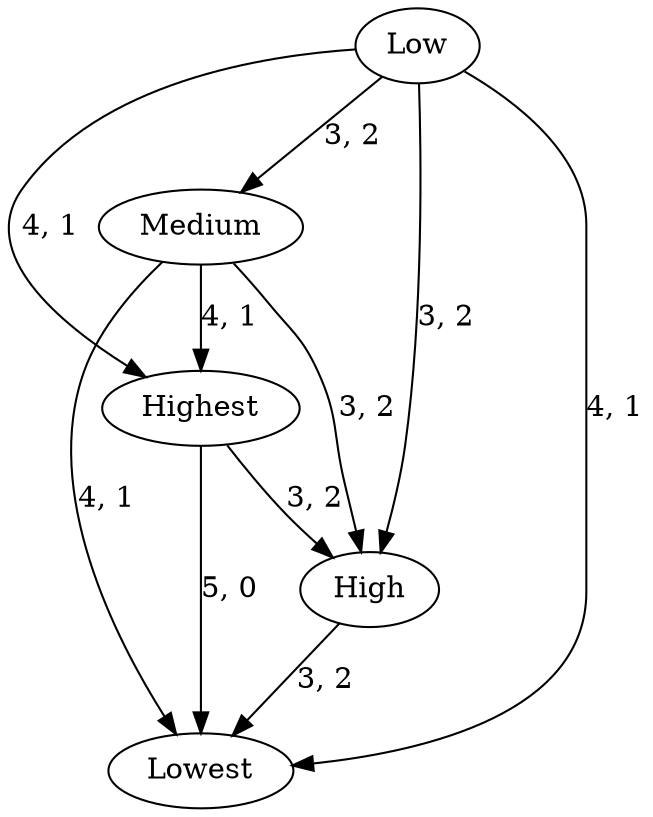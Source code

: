 digraph {
	Highest
	High
	Medium
	Low
	Lowest
	Highest -> High [label="3, 2" weight=3]
	Medium -> Highest [label="4, 1" weight=4]
	Low -> Highest [label="4, 1" weight=4]
	Highest -> Lowest [label="5, 0" weight=5]
	Medium -> High [label="3, 2" weight=3]
	Low -> High [label="3, 2" weight=3]
	High -> Lowest [label="3, 2" weight=3]
	Low -> Medium [label="3, 2" weight=3]
	Medium -> Lowest [label="4, 1" weight=4]
	Low -> Lowest [label="4, 1" weight=4]
}
